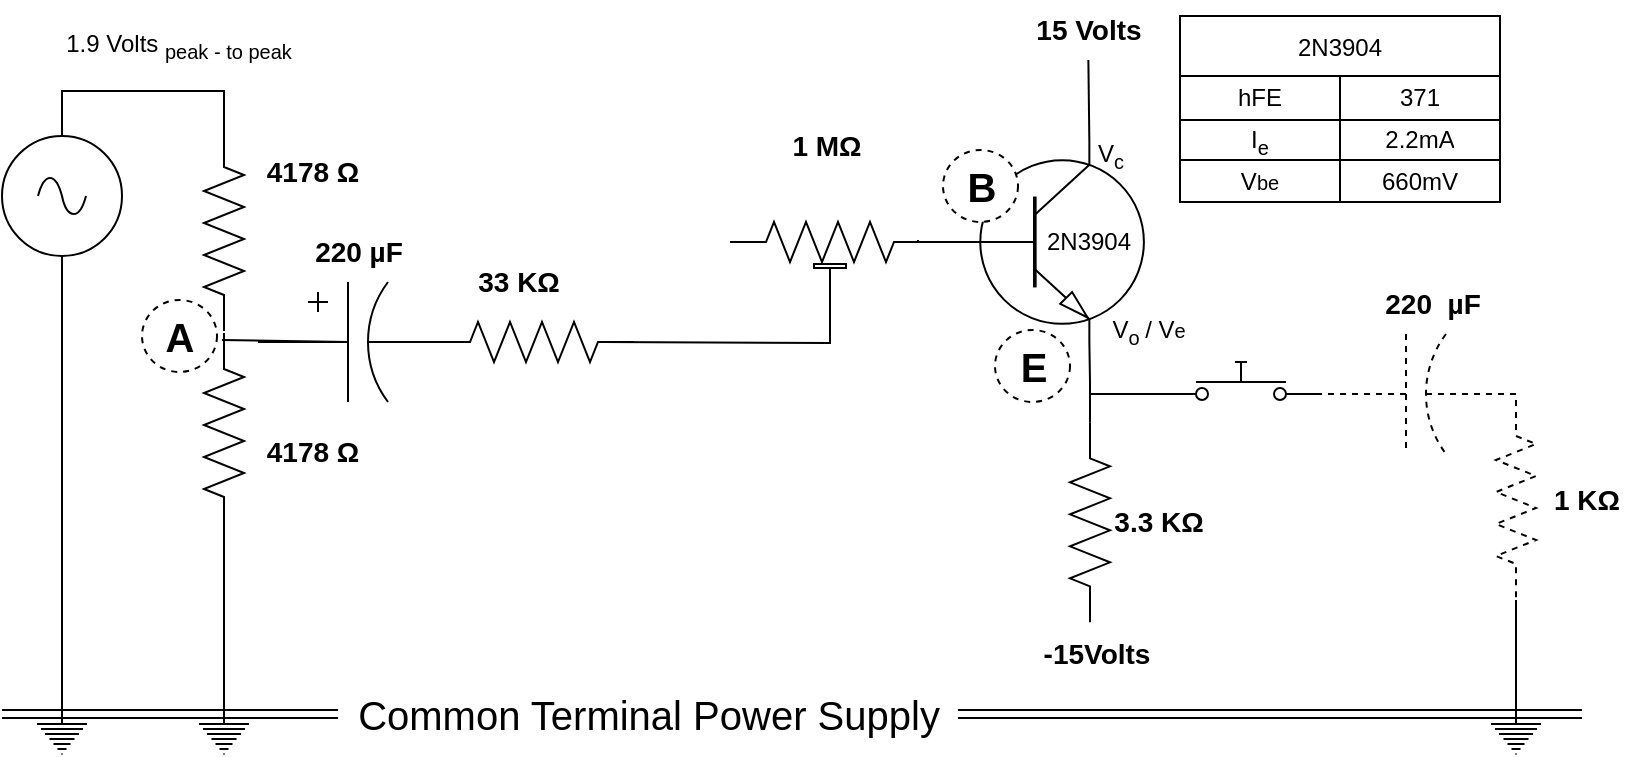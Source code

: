 <mxfile version="20.8.10" type="device"><diagram name="Page-1" id="7e0a89b8-554c-2b80-1dc8-d5c74ca68de4"><mxGraphModel dx="1047" dy="606" grid="1" gridSize="10" guides="1" tooltips="1" connect="1" arrows="1" fold="1" page="1" pageScale="1" pageWidth="1100" pageHeight="850" background="none" math="0" shadow="0"><root><mxCell id="0"/><mxCell id="1" parent="0"/><mxCell id="v5ASgLI8CXAvtaU97z3V-1" value="" style="verticalLabelPosition=bottom;shadow=0;dashed=0;align=center;html=1;verticalAlign=top;shape=mxgraph.electrical.transistors.npn_transistor_1;" parent="1" vertex="1"><mxGeometry x="488" y="191" width="95" height="100" as="geometry"/></mxCell><mxCell id="UOghZ5WVV2tegA4azKMa-9" style="edgeStyle=orthogonalEdgeStyle;rounded=0;orthogonalLoop=1;jettySize=auto;html=1;exitX=1;exitY=0.5;exitDx=0;exitDy=0;exitPerimeter=0;entryX=0.5;entryY=1;entryDx=0;entryDy=0;entryPerimeter=0;endArrow=none;endFill=0;" edge="1" parent="1" target="UOghZ5WVV2tegA4azKMa-8"><mxGeometry relative="1" as="geometry"><mxPoint x="310" y="291" as="sourcePoint"/></mxGeometry></mxCell><mxCell id="UOghZ5WVV2tegA4azKMa-13" style="edgeStyle=orthogonalEdgeStyle;rounded=0;orthogonalLoop=1;jettySize=auto;html=1;exitX=0;exitY=0.5;exitDx=0;exitDy=0;exitPerimeter=0;entryX=1;entryY=0.5;entryDx=0;entryDy=0;entryPerimeter=0;endArrow=none;endFill=0;" edge="1" parent="1" source="v5ASgLI8CXAvtaU97z3V-2" target="UOghZ5WVV2tegA4azKMa-11"><mxGeometry relative="1" as="geometry"/></mxCell><mxCell id="v5ASgLI8CXAvtaU97z3V-2" value="" style="pointerEvents=1;verticalLabelPosition=bottom;shadow=0;dashed=0;align=center;html=1;verticalAlign=top;shape=mxgraph.electrical.resistors.resistor_2;" parent="1" vertex="1"><mxGeometry x="226" y="281" width="100" height="20" as="geometry"/></mxCell><mxCell id="80wsVpMIOcEodvlpj_uF-2" value="" style="edgeStyle=orthogonalEdgeStyle;rounded=0;orthogonalLoop=1;jettySize=auto;html=1;endArrow=none;endFill=0;entryX=0.7;entryY=1;entryDx=0;entryDy=0;entryPerimeter=0;" parent="1" source="v5ASgLI8CXAvtaU97z3V-4" target="v5ASgLI8CXAvtaU97z3V-1" edge="1"><mxGeometry relative="1" as="geometry"><mxPoint x="553" y="294" as="targetPoint"/></mxGeometry></mxCell><mxCell id="v5ASgLI8CXAvtaU97z3V-4" value="" style="pointerEvents=1;verticalLabelPosition=bottom;shadow=0;dashed=0;align=center;html=1;verticalAlign=top;shape=mxgraph.electrical.resistors.resistor_2;direction=south;" parent="1" vertex="1"><mxGeometry x="544" y="331.18" width="20" height="100" as="geometry"/></mxCell><mxCell id="v5ASgLI8CXAvtaU97z3V-7" value="&lt;b&gt;&lt;font style=&quot;font-size: 14px;&quot;&gt;3.3 KΩ&lt;/font&gt;&lt;/b&gt;" style="text;html=1;align=center;verticalAlign=middle;resizable=0;points=[];autosize=1;strokeColor=none;fillColor=none;" parent="1" vertex="1"><mxGeometry x="553" y="366.18" width="70" height="30" as="geometry"/></mxCell><mxCell id="v5ASgLI8CXAvtaU97z3V-8" value="&lt;b&gt;&lt;font style=&quot;font-size: 14px;&quot;&gt;-15Volts&lt;/font&gt;&lt;/b&gt;" style="text;html=1;align=center;verticalAlign=middle;resizable=0;points=[];autosize=1;strokeColor=none;fillColor=none;" parent="1" vertex="1"><mxGeometry x="517" y="432" width="80" height="30" as="geometry"/></mxCell><mxCell id="v5ASgLI8CXAvtaU97z3V-9" value="&lt;b&gt;&lt;font style=&quot;font-size: 14px;&quot;&gt;15 Volts&lt;/font&gt;&lt;/b&gt;" style="text;html=1;align=center;verticalAlign=middle;resizable=0;points=[];autosize=1;strokeColor=none;fillColor=none;" parent="1" vertex="1"><mxGeometry x="513" y="120" width="80" height="30" as="geometry"/></mxCell><mxCell id="v5ASgLI8CXAvtaU97z3V-10" value="&lt;b&gt;&lt;font style=&quot;font-size: 14px;&quot;&gt;33 KΩ&lt;/font&gt;&lt;/b&gt;" style="text;html=1;align=center;verticalAlign=middle;resizable=0;points=[];autosize=1;strokeColor=none;fillColor=none;" parent="1" vertex="1"><mxGeometry x="238" y="245.5" width="60" height="30" as="geometry"/></mxCell><mxCell id="jdDWVMuf-a8szjCeQI5x-2" value="" style="edgeStyle=orthogonalEdgeStyle;rounded=0;orthogonalLoop=1;jettySize=auto;html=1;endArrow=none;endFill=0;" parent="1" edge="1"><mxGeometry relative="1" as="geometry"><mxPoint x="496" y="241" as="sourcePoint"/><mxPoint x="468" y="240" as="targetPoint"/></mxGeometry></mxCell><mxCell id="v5ASgLI8CXAvtaU97z3V-11" value="2N3904" style="text;html=1;align=center;verticalAlign=middle;resizable=0;points=[];autosize=1;strokeColor=none;fillColor=none;" parent="1" vertex="1"><mxGeometry x="518" y="226" width="70" height="30" as="geometry"/></mxCell><mxCell id="80wsVpMIOcEodvlpj_uF-3" value="&lt;b&gt;&lt;font style=&quot;font-size: 14px;&quot;&gt;220&amp;nbsp; µF&lt;/font&gt;&lt;/b&gt;" style="text;html=1;align=center;verticalAlign=middle;resizable=0;points=[];autosize=1;strokeColor=none;fillColor=none;dashed=1;dashPattern=1 2;" parent="1" vertex="1"><mxGeometry x="690" y="257" width="70" height="30" as="geometry"/></mxCell><mxCell id="80wsVpMIOcEodvlpj_uF-4" value="" style="pointerEvents=1;verticalLabelPosition=bottom;shadow=0;dashed=1;align=center;html=1;verticalAlign=top;shape=mxgraph.electrical.resistors.resistor_2;direction=south;" parent="1" vertex="1"><mxGeometry x="757" y="320" width="20" height="100" as="geometry"/></mxCell><mxCell id="XQSRH9Ezn86aQqrMIj19-2" value="" style="endArrow=none;html=1;rounded=0;exitX=0.7;exitY=0;exitDx=0;exitDy=0;exitPerimeter=0;" parent="1" source="v5ASgLI8CXAvtaU97z3V-1" target="v5ASgLI8CXAvtaU97z3V-9" edge="1"><mxGeometry width="50" height="50" relative="1" as="geometry"><mxPoint x="658" y="391" as="sourcePoint"/><mxPoint x="708" y="341" as="targetPoint"/></mxGeometry></mxCell><mxCell id="XQSRH9Ezn86aQqrMIj19-7" value="" style="pointerEvents=1;verticalLabelPosition=bottom;shadow=0;dashed=1;align=center;html=1;verticalAlign=top;shape=mxgraph.electrical.capacitors.capacitor_2;direction=west;movable=1;resizable=1;rotatable=1;deletable=1;editable=1;connectable=1;strokeWidth=1;rotation=-180;" parent="1" vertex="1"><mxGeometry x="667" y="287.0" width="100" height="60" as="geometry"/></mxCell><mxCell id="XQSRH9Ezn86aQqrMIj19-8" value="&lt;b&gt;&lt;font style=&quot;font-size: 14px;&quot;&gt;1 KΩ&lt;/font&gt;&lt;/b&gt;" style="text;html=1;align=center;verticalAlign=middle;resizable=0;points=[];autosize=1;strokeColor=none;fillColor=none;dashed=1;dashPattern=1 2;" parent="1" vertex="1"><mxGeometry x="772" y="355" width="60" height="30" as="geometry"/></mxCell><mxCell id="UOghZ5WVV2tegA4azKMa-18" style="edgeStyle=none;rounded=0;orthogonalLoop=1;jettySize=auto;html=1;entryX=0.5;entryY=0;entryDx=0;entryDy=0;entryPerimeter=0;endArrow=none;endFill=0;" edge="1" parent="1" source="XQSRH9Ezn86aQqrMIj19-10" target="UOghZ5WVV2tegA4azKMa-1"><mxGeometry relative="1" as="geometry"/></mxCell><mxCell id="XQSRH9Ezn86aQqrMIj19-10" value="" style="pointerEvents=1;verticalLabelPosition=bottom;shadow=0;dashed=0;align=center;html=1;verticalAlign=top;shape=mxgraph.electrical.signal_sources.source;aspect=fixed;points=[[0.5,0,0],[1,0.5,0],[0.5,1,0],[0,0.5,0]];elSignalType=ac;strokeWidth=1;" parent="1" vertex="1"><mxGeometry x="10" y="188" width="60" height="60" as="geometry"/></mxCell><mxCell id="XQSRH9Ezn86aQqrMIj19-15" value="2N3904" style="shape=table;startSize=30;container=1;collapsible=0;childLayout=tableLayout;strokeWidth=1;" parent="1" vertex="1"><mxGeometry x="599" y="128" width="160" height="93" as="geometry"/></mxCell><mxCell id="XQSRH9Ezn86aQqrMIj19-16" value="" style="shape=tableRow;horizontal=0;startSize=0;swimlaneHead=0;swimlaneBody=0;strokeColor=inherit;top=0;left=0;bottom=0;right=0;collapsible=0;dropTarget=0;fillColor=none;points=[[0,0.5],[1,0.5]];portConstraint=eastwest;dashed=1;strokeWidth=1;" parent="XQSRH9Ezn86aQqrMIj19-15" vertex="1"><mxGeometry y="30" width="160" height="22" as="geometry"/></mxCell><mxCell id="XQSRH9Ezn86aQqrMIj19-17" value="hFE" style="shape=partialRectangle;html=1;whiteSpace=wrap;connectable=0;strokeColor=inherit;overflow=hidden;fillColor=none;top=0;left=0;bottom=0;right=0;pointerEvents=1;dashed=1;strokeWidth=1;" parent="XQSRH9Ezn86aQqrMIj19-16" vertex="1"><mxGeometry width="80" height="22" as="geometry"><mxRectangle width="80" height="22" as="alternateBounds"/></mxGeometry></mxCell><mxCell id="XQSRH9Ezn86aQqrMIj19-18" value="371" style="shape=partialRectangle;html=1;whiteSpace=wrap;connectable=0;strokeColor=inherit;overflow=hidden;fillColor=none;top=0;left=0;bottom=0;right=0;pointerEvents=1;dashed=1;strokeWidth=1;" parent="XQSRH9Ezn86aQqrMIj19-16" vertex="1"><mxGeometry x="80" width="80" height="22" as="geometry"><mxRectangle width="80" height="22" as="alternateBounds"/></mxGeometry></mxCell><mxCell id="XQSRH9Ezn86aQqrMIj19-19" value="" style="shape=tableRow;horizontal=0;startSize=0;swimlaneHead=0;swimlaneBody=0;strokeColor=inherit;top=0;left=0;bottom=0;right=0;collapsible=0;dropTarget=0;fillColor=none;points=[[0,0.5],[1,0.5]];portConstraint=eastwest;dashed=1;strokeWidth=1;" parent="XQSRH9Ezn86aQqrMIj19-15" vertex="1"><mxGeometry y="52" width="160" height="20" as="geometry"/></mxCell><mxCell id="XQSRH9Ezn86aQqrMIj19-20" value="I&lt;sub&gt;e&lt;/sub&gt;" style="shape=partialRectangle;html=1;whiteSpace=wrap;connectable=0;strokeColor=inherit;overflow=hidden;fillColor=none;top=0;left=0;bottom=0;right=0;pointerEvents=1;dashed=1;strokeWidth=1;" parent="XQSRH9Ezn86aQqrMIj19-19" vertex="1"><mxGeometry width="80" height="20" as="geometry"><mxRectangle width="80" height="20" as="alternateBounds"/></mxGeometry></mxCell><mxCell id="XQSRH9Ezn86aQqrMIj19-21" value="2.2mA" style="shape=partialRectangle;html=1;whiteSpace=wrap;connectable=0;strokeColor=inherit;overflow=hidden;fillColor=none;top=0;left=0;bottom=0;right=0;pointerEvents=1;dashed=1;strokeWidth=1;" parent="XQSRH9Ezn86aQqrMIj19-19" vertex="1"><mxGeometry x="80" width="80" height="20" as="geometry"><mxRectangle width="80" height="20" as="alternateBounds"/></mxGeometry></mxCell><mxCell id="XQSRH9Ezn86aQqrMIj19-22" value="" style="shape=tableRow;horizontal=0;startSize=0;swimlaneHead=0;swimlaneBody=0;strokeColor=inherit;top=0;left=0;bottom=0;right=0;collapsible=0;dropTarget=0;fillColor=none;points=[[0,0.5],[1,0.5]];portConstraint=eastwest;dashed=1;strokeWidth=1;" parent="XQSRH9Ezn86aQqrMIj19-15" vertex="1"><mxGeometry y="72" width="160" height="21" as="geometry"/></mxCell><mxCell id="XQSRH9Ezn86aQqrMIj19-23" value="V&lt;span style=&quot;font-size: 10px;&quot;&gt;be&lt;/span&gt;" style="shape=partialRectangle;html=1;whiteSpace=wrap;connectable=0;strokeColor=inherit;overflow=hidden;fillColor=none;top=0;left=0;bottom=0;right=0;pointerEvents=1;dashed=1;strokeWidth=1;" parent="XQSRH9Ezn86aQqrMIj19-22" vertex="1"><mxGeometry width="80" height="21" as="geometry"><mxRectangle width="80" height="21" as="alternateBounds"/></mxGeometry></mxCell><mxCell id="XQSRH9Ezn86aQqrMIj19-24" value="660mV" style="shape=partialRectangle;html=1;whiteSpace=wrap;connectable=0;strokeColor=inherit;overflow=hidden;fillColor=none;top=0;left=0;bottom=0;right=0;pointerEvents=1;dashed=1;strokeWidth=1;" parent="XQSRH9Ezn86aQqrMIj19-22" vertex="1"><mxGeometry x="80" width="80" height="21" as="geometry"><mxRectangle width="80" height="21" as="alternateBounds"/></mxGeometry></mxCell><mxCell id="XQSRH9Ezn86aQqrMIj19-28" value="V&lt;sub&gt;o &lt;/sub&gt;/ V&lt;span style=&quot;font-size: 10px;&quot;&gt;e&lt;/span&gt;" style="text;html=1;align=center;verticalAlign=middle;resizable=0;points=[];autosize=1;strokeColor=none;fillColor=none;" parent="1" vertex="1"><mxGeometry x="553" y="271" width="60" height="30" as="geometry"/></mxCell><mxCell id="XQSRH9Ezn86aQqrMIj19-29" value="V&lt;sub&gt;c&lt;/sub&gt;" style="text;html=1;align=center;verticalAlign=middle;resizable=0;points=[];autosize=1;strokeColor=none;fillColor=none;" parent="1" vertex="1"><mxGeometry x="544" y="183" width="40" height="30" as="geometry"/></mxCell><mxCell id="UOghZ5WVV2tegA4azKMa-1" value="" style="pointerEvents=1;verticalLabelPosition=bottom;shadow=0;dashed=0;align=center;html=1;verticalAlign=top;shape=mxgraph.electrical.signal_sources.protective_earth;" vertex="1" parent="1"><mxGeometry x="27.5" y="477" width="25" height="20" as="geometry"/></mxCell><mxCell id="UOghZ5WVV2tegA4azKMa-20" style="edgeStyle=orthogonalEdgeStyle;rounded=0;orthogonalLoop=1;jettySize=auto;html=1;exitX=0;exitY=0.5;exitDx=0;exitDy=0;exitPerimeter=0;entryX=0.5;entryY=0;entryDx=0;entryDy=0;entryPerimeter=0;endArrow=none;endFill=0;" edge="1" parent="1" source="UOghZ5WVV2tegA4azKMa-2" target="XQSRH9Ezn86aQqrMIj19-10"><mxGeometry relative="1" as="geometry"/></mxCell><mxCell id="UOghZ5WVV2tegA4azKMa-2" value="" style="pointerEvents=1;verticalLabelPosition=bottom;shadow=0;dashed=0;align=center;html=1;verticalAlign=top;shape=mxgraph.electrical.resistors.resistor_2;rotation=90;" vertex="1" parent="1"><mxGeometry x="71" y="225.5" width="100" height="20" as="geometry"/></mxCell><mxCell id="UOghZ5WVV2tegA4azKMa-19" style="edgeStyle=none;rounded=0;orthogonalLoop=1;jettySize=auto;html=1;entryX=0.5;entryY=0;entryDx=0;entryDy=0;entryPerimeter=0;endArrow=none;endFill=0;" edge="1" parent="1" source="UOghZ5WVV2tegA4azKMa-3" target="UOghZ5WVV2tegA4azKMa-4"><mxGeometry relative="1" as="geometry"/></mxCell><mxCell id="UOghZ5WVV2tegA4azKMa-3" value="" style="pointerEvents=1;verticalLabelPosition=bottom;shadow=0;dashed=0;align=center;html=1;verticalAlign=top;shape=mxgraph.electrical.resistors.resistor_2;rotation=90;" vertex="1" parent="1"><mxGeometry x="71" y="326.5" width="100" height="20" as="geometry"/></mxCell><mxCell id="UOghZ5WVV2tegA4azKMa-4" value="" style="pointerEvents=1;verticalLabelPosition=bottom;shadow=0;dashed=0;align=center;html=1;verticalAlign=top;shape=mxgraph.electrical.signal_sources.protective_earth;" vertex="1" parent="1"><mxGeometry x="108.5" y="477" width="25" height="20" as="geometry"/></mxCell><mxCell id="UOghZ5WVV2tegA4azKMa-21" style="edgeStyle=orthogonalEdgeStyle;rounded=0;orthogonalLoop=1;jettySize=auto;html=1;endArrow=none;endFill=0;exitX=0;exitY=0.8;exitDx=0;exitDy=0;" edge="1" parent="1" source="UOghZ5WVV2tegA4azKMa-6"><mxGeometry relative="1" as="geometry"><mxPoint x="554" y="320" as="targetPoint"/></mxGeometry></mxCell><mxCell id="UOghZ5WVV2tegA4azKMa-6" value="" style="shape=mxgraph.electrical.electro-mechanical.pushbutton;aspect=fixed;elSwitchState=off;" vertex="1" parent="1"><mxGeometry x="592" y="301" width="75" height="20" as="geometry"/></mxCell><mxCell id="UOghZ5WVV2tegA4azKMa-23" style="edgeStyle=orthogonalEdgeStyle;rounded=0;orthogonalLoop=1;jettySize=auto;html=1;entryX=1;entryY=0.5;entryDx=0;entryDy=0;entryPerimeter=0;endArrow=none;endFill=0;" edge="1" parent="1" source="UOghZ5WVV2tegA4azKMa-7" target="80wsVpMIOcEodvlpj_uF-4"><mxGeometry relative="1" as="geometry"/></mxCell><mxCell id="UOghZ5WVV2tegA4azKMa-7" value="" style="pointerEvents=1;verticalLabelPosition=bottom;shadow=0;dashed=0;align=center;html=1;verticalAlign=top;shape=mxgraph.electrical.signal_sources.protective_earth;" vertex="1" parent="1"><mxGeometry x="754.5" y="477" width="25" height="20" as="geometry"/></mxCell><mxCell id="UOghZ5WVV2tegA4azKMa-8" value="" style="pointerEvents=1;verticalLabelPosition=bottom;shadow=0;dashed=0;align=center;html=1;verticalAlign=top;shape=mxgraph.electrical.resistors.trimmer_pot_2;strokeWidth=1;" vertex="1" parent="1"><mxGeometry x="374" y="231" width="100" height="40" as="geometry"/></mxCell><mxCell id="UOghZ5WVV2tegA4azKMa-17" style="edgeStyle=none;rounded=0;orthogonalLoop=1;jettySize=auto;html=1;endArrow=none;endFill=0;exitX=0;exitY=0.5;exitDx=0;exitDy=0;exitPerimeter=0;" edge="1" parent="1"><mxGeometry relative="1" as="geometry"><mxPoint x="183" y="291" as="sourcePoint"/><mxPoint x="120" y="290" as="targetPoint"/></mxGeometry></mxCell><mxCell id="UOghZ5WVV2tegA4azKMa-11" value="" style="pointerEvents=1;verticalLabelPosition=bottom;shadow=0;dashed=0;align=center;html=1;verticalAlign=top;shape=mxgraph.electrical.capacitors.capacitor_3;strokeWidth=1;" vertex="1" parent="1"><mxGeometry x="138" y="261" width="100" height="60" as="geometry"/></mxCell><mxCell id="UOghZ5WVV2tegA4azKMa-12" value="&lt;b&gt;&lt;font style=&quot;font-size: 14px;&quot;&gt;220 µF&lt;/font&gt;&lt;/b&gt;" style="text;html=1;align=center;verticalAlign=middle;resizable=0;points=[];autosize=1;strokeColor=none;fillColor=none;" vertex="1" parent="1"><mxGeometry x="153" y="231" width="70" height="30" as="geometry"/></mxCell><mxCell id="UOghZ5WVV2tegA4azKMa-16" value="&lt;b&gt;&lt;font style=&quot;font-size: 14px;&quot;&gt;1 MΩ&lt;/font&gt;&lt;/b&gt;" style="text;html=1;align=center;verticalAlign=middle;resizable=0;points=[];autosize=1;strokeColor=none;fillColor=none;" vertex="1" parent="1"><mxGeometry x="392" y="178" width="60" height="30" as="geometry"/></mxCell><mxCell id="UOghZ5WVV2tegA4azKMa-25" value="1.9 Volts &lt;sub&gt;peak - to peak&lt;/sub&gt;" style="text;html=1;align=center;verticalAlign=middle;resizable=0;points=[];autosize=1;strokeColor=none;fillColor=none;" vertex="1" parent="1"><mxGeometry x="27.5" y="128" width="140" height="30" as="geometry"/></mxCell><mxCell id="UOghZ5WVV2tegA4azKMa-26" value="&lt;font style=&quot;font-size: 20px;&quot;&gt;&lt;b&gt;A&lt;/b&gt;&lt;/font&gt;" style="ellipse;whiteSpace=wrap;html=1;dashed=1;strokeWidth=1;" vertex="1" parent="1"><mxGeometry x="80" y="270" width="37.5" height="36" as="geometry"/></mxCell><mxCell id="UOghZ5WVV2tegA4azKMa-27" value="&lt;font style=&quot;font-size: 20px;&quot;&gt;&lt;b&gt;B&lt;/b&gt;&lt;/font&gt;" style="ellipse;whiteSpace=wrap;html=1;dashed=1;strokeWidth=1;" vertex="1" parent="1"><mxGeometry x="480.5" y="195" width="37.5" height="36" as="geometry"/></mxCell><mxCell id="UOghZ5WVV2tegA4azKMa-28" value="&lt;font style=&quot;font-size: 20px;&quot;&gt;&lt;b&gt;E&lt;/b&gt;&lt;/font&gt;" style="ellipse;whiteSpace=wrap;html=1;dashed=1;strokeWidth=1;" vertex="1" parent="1"><mxGeometry x="506.5" y="285" width="37.5" height="36" as="geometry"/></mxCell><mxCell id="UOghZ5WVV2tegA4azKMa-31" style="edgeStyle=orthogonalEdgeStyle;shape=link;rounded=0;orthogonalLoop=1;jettySize=auto;html=1;fontSize=20;endArrow=none;endFill=0;" edge="1" parent="1" source="UOghZ5WVV2tegA4azKMa-30"><mxGeometry relative="1" as="geometry"><mxPoint x="800" y="477" as="targetPoint"/></mxGeometry></mxCell><mxCell id="UOghZ5WVV2tegA4azKMa-32" style="edgeStyle=orthogonalEdgeStyle;shape=link;rounded=0;orthogonalLoop=1;jettySize=auto;html=1;fontSize=20;endArrow=none;endFill=0;" edge="1" parent="1" source="UOghZ5WVV2tegA4azKMa-30"><mxGeometry relative="1" as="geometry"><mxPoint x="10" y="477" as="targetPoint"/></mxGeometry></mxCell><mxCell id="UOghZ5WVV2tegA4azKMa-30" value="Common Terminal Power Supply" style="text;html=1;align=center;verticalAlign=middle;resizable=0;points=[];autosize=1;strokeColor=none;fillColor=none;fontSize=20;" vertex="1" parent="1"><mxGeometry x="178" y="457" width="310" height="40" as="geometry"/></mxCell><mxCell id="UOghZ5WVV2tegA4azKMa-33" value="&lt;b&gt;4178 Ω&lt;/b&gt;" style="text;html=1;align=center;verticalAlign=middle;resizable=0;points=[];autosize=1;strokeColor=none;fillColor=none;fontSize=14;" vertex="1" parent="1"><mxGeometry x="130" y="191" width="70" height="30" as="geometry"/></mxCell><mxCell id="UOghZ5WVV2tegA4azKMa-34" value="&lt;b&gt;4178 Ω&lt;/b&gt;" style="text;html=1;align=center;verticalAlign=middle;resizable=0;points=[];autosize=1;strokeColor=none;fillColor=none;fontSize=14;" vertex="1" parent="1"><mxGeometry x="130" y="331.18" width="70" height="30" as="geometry"/></mxCell></root></mxGraphModel></diagram></mxfile>